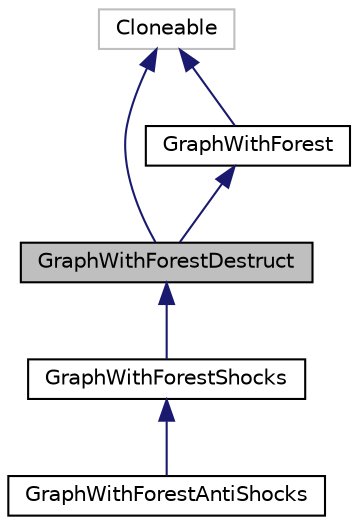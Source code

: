 digraph "GraphWithForestDestruct"
{
 // INTERACTIVE_SVG=YES
  bgcolor="transparent";
  edge [fontname="Helvetica",fontsize="10",labelfontname="Helvetica",labelfontsize="10"];
  node [fontname="Helvetica",fontsize="10",shape=record];
  Node0 [label="GraphWithForestDestruct",height=0.2,width=0.4,color="black", fillcolor="grey75", style="filled", fontcolor="black"];
  Node1 -> Node0 [dir="back",color="midnightblue",fontsize="10",style="solid",fontname="Helvetica"];
  Node1 [label="GraphWithForest",height=0.2,width=0.4,color="black",URL="$d9/dde/classumontreal_1_1ssj_1_1networks_1_1staticreliability_1_1GraphWithForest.html",tooltip="This class implements forest and trees. "];
  Node2 -> Node1 [dir="back",color="midnightblue",fontsize="10",style="solid",fontname="Helvetica"];
  Node2 [label="Cloneable",height=0.2,width=0.4,color="grey75"];
  Node2 -> Node0 [dir="back",color="midnightblue",fontsize="10",style="solid",fontname="Helvetica"];
  Node0 -> Node3 [dir="back",color="midnightblue",fontsize="10",style="solid",fontname="Helvetica"];
  Node3 [label="GraphWithForestShocks",height=0.2,width=0.4,color="black",URL="$de/d80/classumontreal_1_1ssj_1_1networks_1_1staticreliability_1_1GraphWithForestShocks.html",tooltip="Implements forest for the destructive schema with shocks. "];
  Node3 -> Node4 [dir="back",color="midnightblue",fontsize="10",style="solid",fontname="Helvetica"];
  Node4 [label="GraphWithForestAntiShocks",height=0.2,width=0.4,color="black",URL="$d2/d5a/classumontreal_1_1ssj_1_1networks_1_1staticreliability_1_1GraphWithForestAntiShocks.html",tooltip="Implements forest for the schema with anti shocks. "];
}
